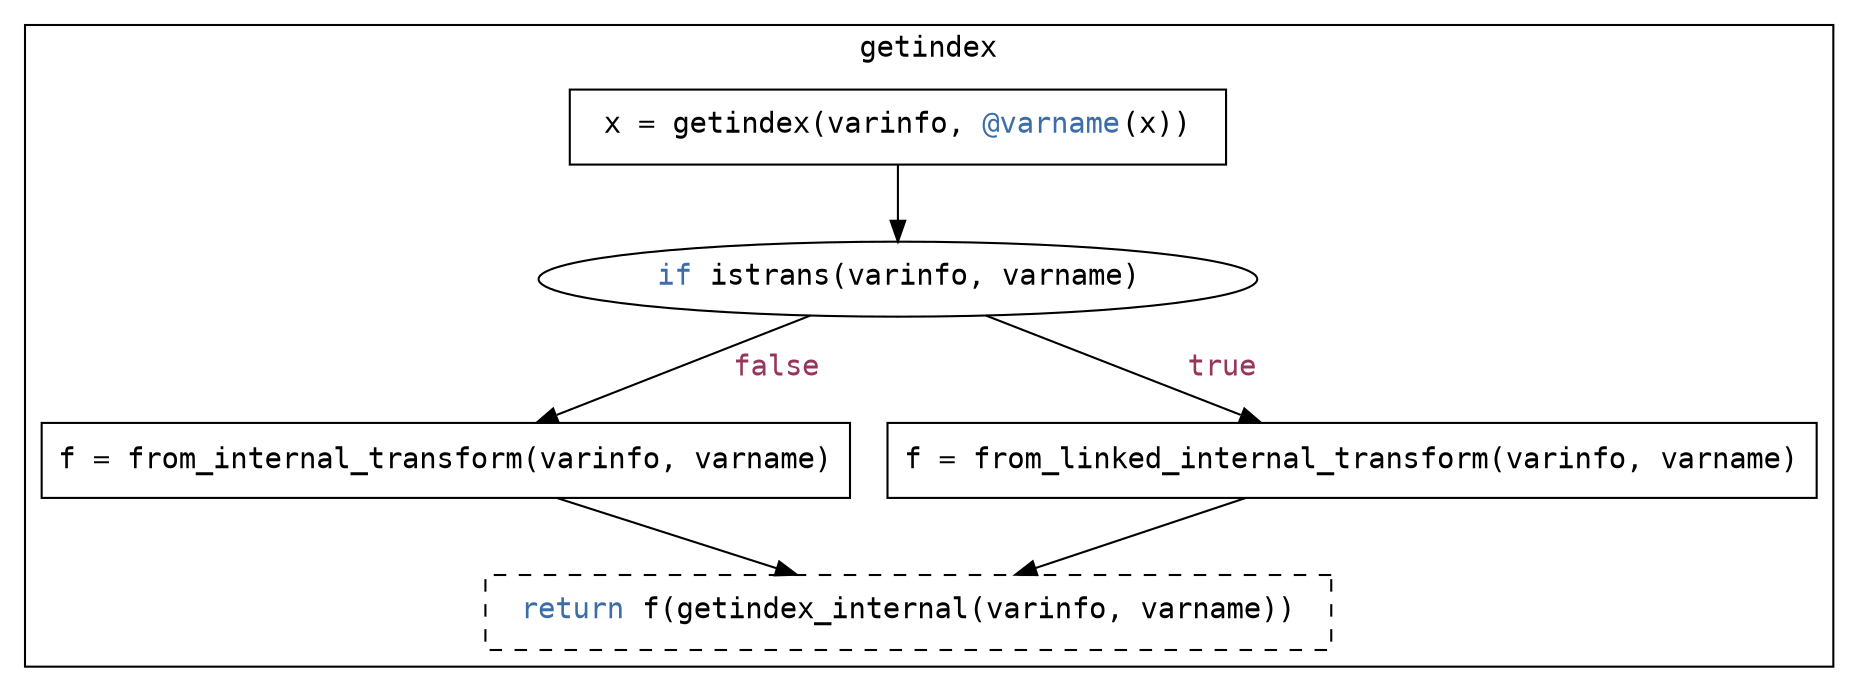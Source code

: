 digraph {  
  # `getindex` block
  subgraph cluster_getindex {
    label = "getindex";
    fontname = "Courier";

    getindex [shape=box, label=< x = getindex(varinfo, <FONT COLOR="#3B6EA8">@varname</FONT>(x)) >, fontname="Courier"];
    iflinked_getindex [label=< <FONT COLOR="#3B6EA8">if</FONT> istrans(varinfo, varname) >, fontname="Courier"];
    without_linking_getindex [shape=box, label="f = from_internal_transform(varinfo, varname)", fontname="Courier"];
    with_linking_getindex [shape=box, label="f = from_linked_internal_transform(varinfo, varname)", fontname="Courier"];
    return_getindex [shape=box, label=< <FONT COLOR="#3B6EA8">return</FONT> f(getindex_internal(varinfo, varname)) >, style=dashed, fontname="Courier"];

    getindex -> iflinked_getindex;
    iflinked_getindex -> without_linking_getindex [label=<  <FONT COLOR="#97365B">false</FONT>>, fontname="Courier"];
    iflinked_getindex -> with_linking_getindex [label=<  <FONT COLOR="#97365B">true</FONT>>, fontname="Courier"];
    without_linking_getindex -> return_getindex;
    with_linking_getindex -> return_getindex;
  }
}

